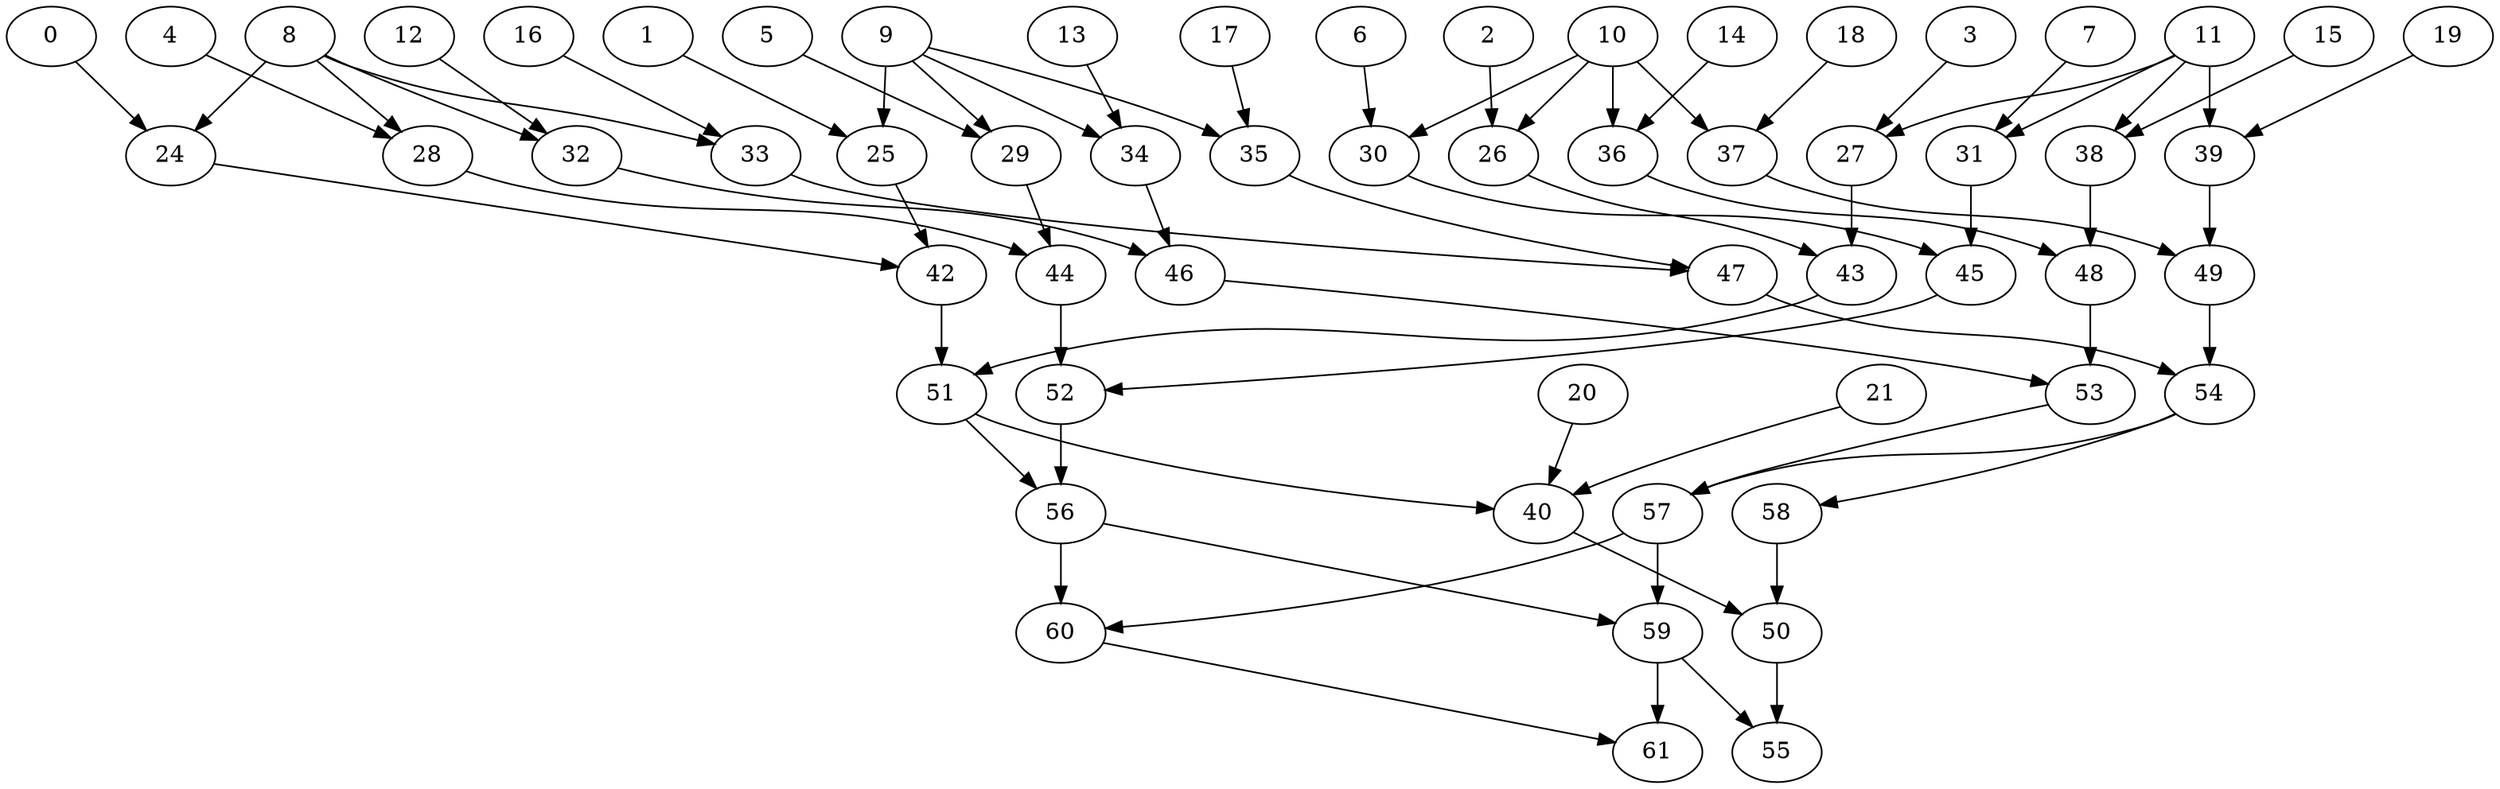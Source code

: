 digraph G {
    0;
    24;
    42;
    1;
    25;
    2;
    26;
    43;
    3;
    27;
    4;
    28;
    44;
    5;
    29;
    6;
    30;
    45;
    7;
    31;
    8;
    32;
    33;
    46;
    47;
    9;
    34;
    35;
    10;
    36;
    37;
    48;
    49;
    11;
    38;
    39;
    12;
    13;
    14;
    15;
    16;
    17;
    18;
    19;
    20;
    40;
    50;
    21;
    51;
    52;
    53;
    54;
    55;
    56;
    57;
    58;
    59;
    60;
    61;
    0 -> 24 [weight=0];
    24 -> 42 [weight=0];
    42 -> 51 [weight=6];
    1 -> 25 [weight=0];
    25 -> 42 [weight=0];
    2 -> 26 [weight=0];
    26 -> 43 [weight=0];
    43 -> 51 [weight=1];
    3 -> 27 [weight=0];
    27 -> 43 [weight=0];
    4 -> 28 [weight=0];
    28 -> 44 [weight=0];
    44 -> 52 [weight=0];
    5 -> 29 [weight=0];
    29 -> 44 [weight=0];
    6 -> 30 [weight=0];
    30 -> 45 [weight=0];
    45 -> 52 [weight=0];
    7 -> 31 [weight=0];
    31 -> 45 [weight=3];
    8 -> 24 [weight=0];
    8 -> 28 [weight=0];
    8 -> 32 [weight=0];
    8 -> 33 [weight=0];
    32 -> 46 [weight=0];
    33 -> 47 [weight=0];
    46 -> 53 [weight=0];
    47 -> 54 [weight=2];
    9 -> 25 [weight=0];
    9 -> 29 [weight=0];
    9 -> 34 [weight=0];
    9 -> 35 [weight=0];
    34 -> 46 [weight=1];
    35 -> 47 [weight=0];
    10 -> 26 [weight=0];
    10 -> 30 [weight=0];
    10 -> 36 [weight=2];
    10 -> 37 [weight=0];
    36 -> 48 [weight=0];
    37 -> 49 [weight=0];
    48 -> 53 [weight=3];
    49 -> 54 [weight=5];
    11 -> 27 [weight=1];
    11 -> 31 [weight=0];
    11 -> 38 [weight=0];
    11 -> 39 [weight=0];
    38 -> 48 [weight=0];
    39 -> 49 [weight=0];
    12 -> 32 [weight=0];
    13 -> 34 [weight=0];
    14 -> 36 [weight=0];
    15 -> 38 [weight=0];
    16 -> 33 [weight=0];
    17 -> 35 [weight=0];
    18 -> 37 [weight=0];
    19 -> 39 [weight=0];
    20 -> 40 [weight=0];
    40 -> 50 [weight=1];
    50 -> 55 [weight=0];
    21 -> 40 [weight=0];
    51 -> 40 [weight=0];
    51 -> 56 [weight=1];
    52 -> 56 [weight=2];
    53 -> 57 [weight=0];
    54 -> 57 [weight=0];
    54 -> 58 [weight=0];
    56 -> 59 [weight=0];
    56 -> 60 [weight=2];
    57 -> 59 [weight=2];
    57 -> 60 [weight=0];
    58 -> 50 [weight=0];
    59 -> 55 [weight=0];
    59 -> 61 [weight=2];
    60 -> 61 [weight=0];
}
